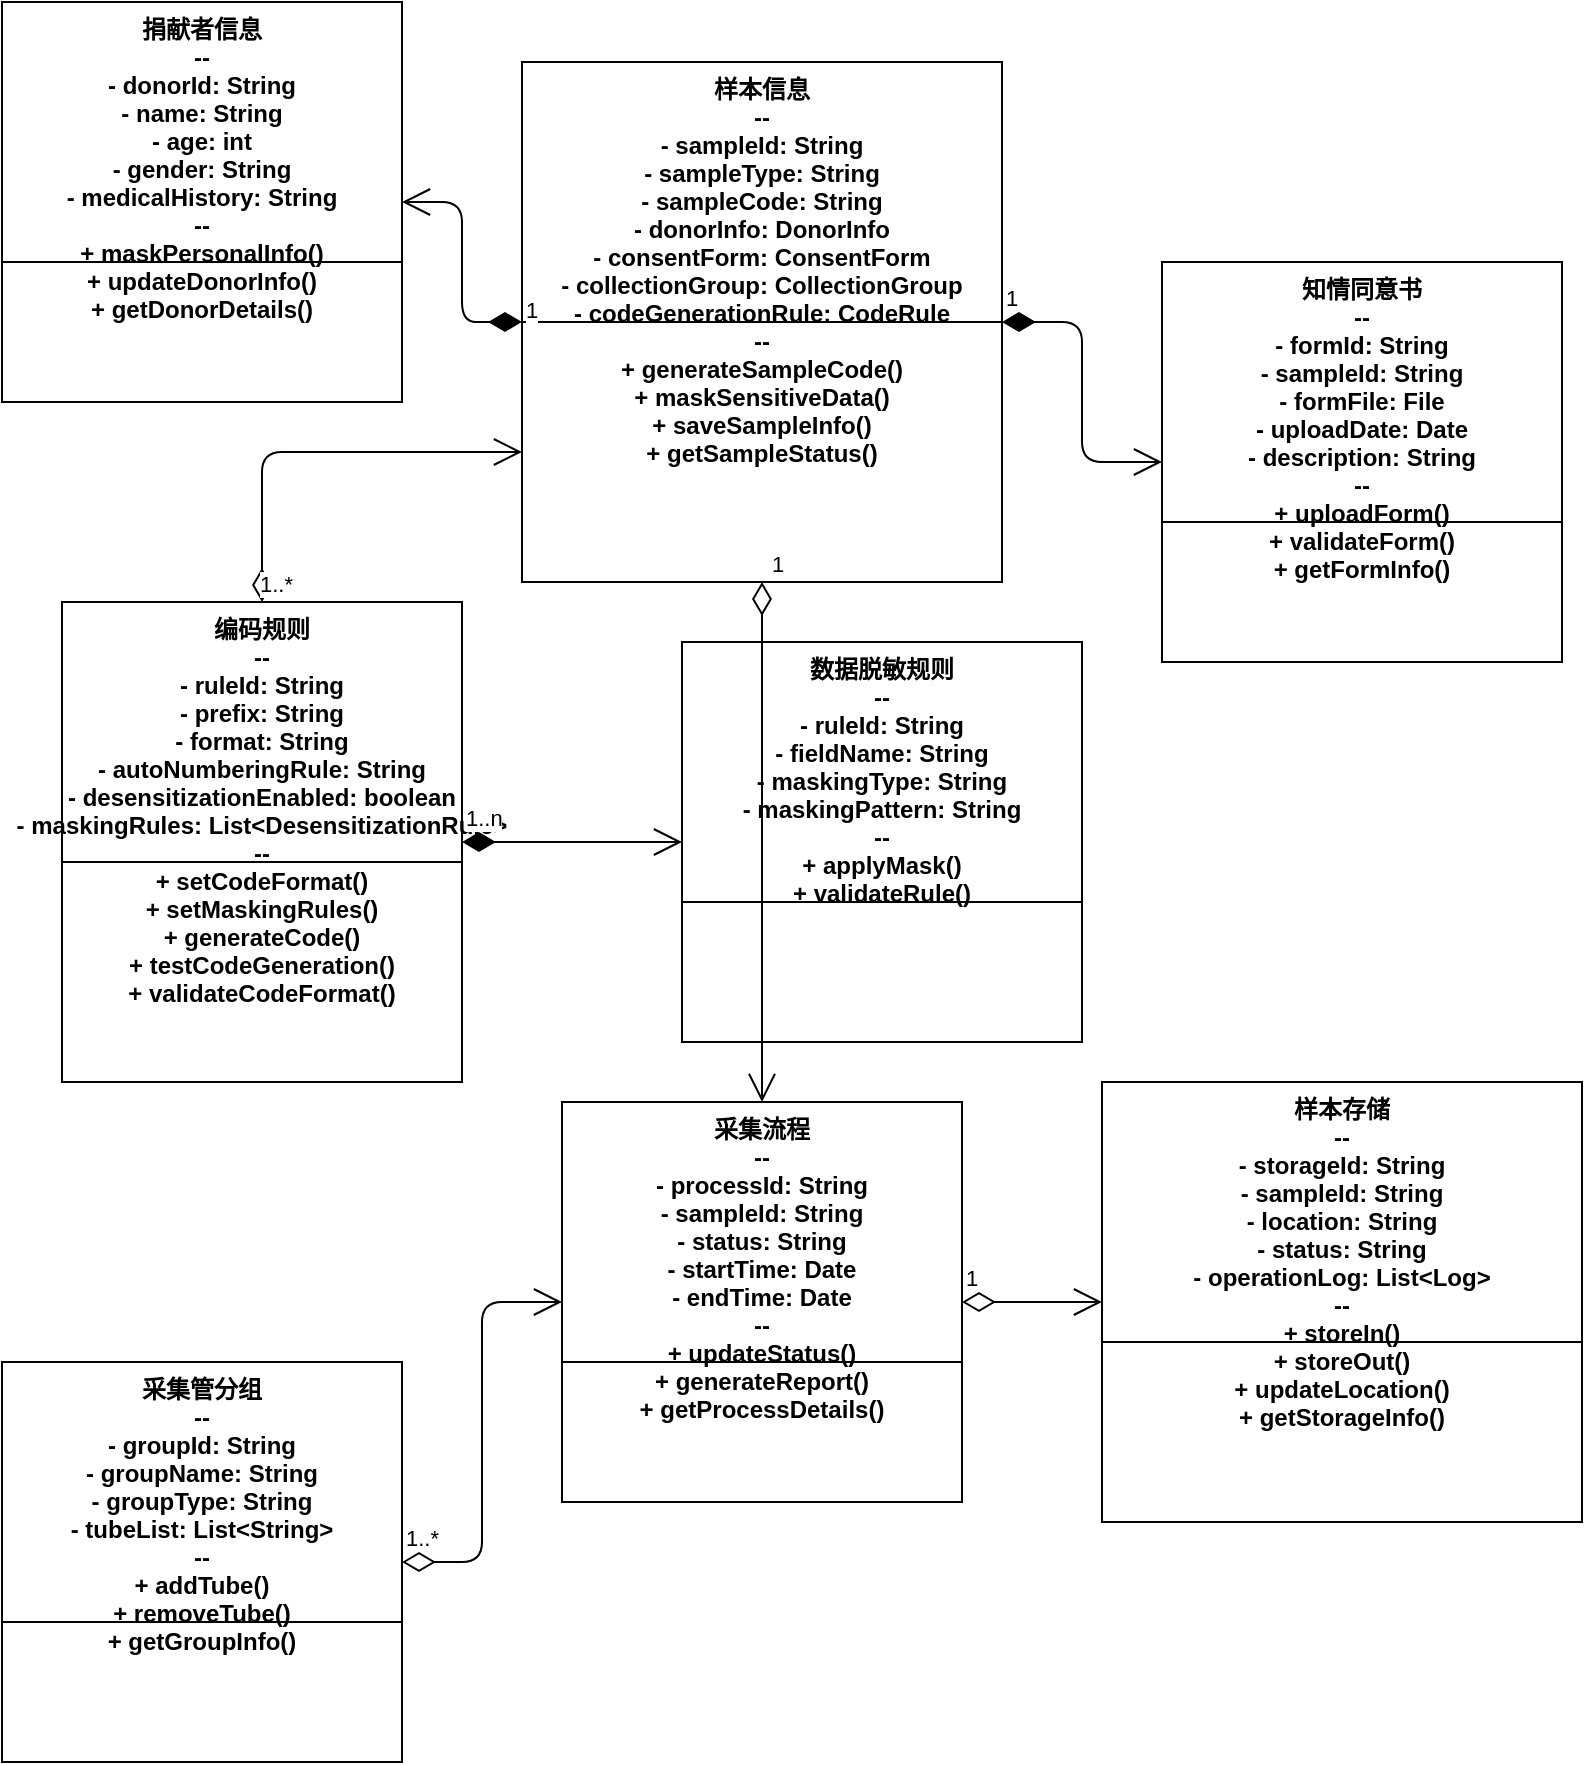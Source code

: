 <mxfile>
    <diagram id="sample-class-diagram" name="样本信息管理系统类图">
        <mxGraphModel dx="716" dy="890" grid="1" gridSize="10" guides="1" tooltips="1" connect="1" arrows="1" fold="1" page="1" pageScale="1" pageWidth="827" pageHeight="1169" math="0" shadow="0">
            <root>
                <mxCell id="0"/>
                <mxCell id="1" parent="0"/>
                <mxCell id="SampleInfo" value="样本信息&#10;--&#10;- sampleId: String&#10;- sampleType: String&#10;- sampleCode: String&#10;- donorInfo: DonorInfo&#10;- consentForm: ConsentForm&#10;- collectionGroup: CollectionGroup&#10;- codeGenerationRule: CodeRule&#10;--&#10;+ generateSampleCode()&#10;+ maskSensitiveData()&#10;+ saveSampleInfo()&#10;+ getSampleStatus()" style="swimlane;fontStyle=1;align=center;verticalAlign=top;childLayout=stackLayout;horizontal=1;startSize=130;horizontalStack=0;resizeParent=1;resizeParentMax=0;resizeLast=0;collapsible=1;marginBottom=0;" parent="1" vertex="1">
                    <mxGeometry x="280" y="40" width="240" height="260" as="geometry"/>
                </mxCell>
                <mxCell id="DonorInfo" value="捐献者信息&#10;--&#10;- donorId: String&#10;- name: String&#10;- age: int&#10;- gender: String&#10;- medicalHistory: String&#10;--&#10;+ maskPersonalInfo()&#10;+ updateDonorInfo()&#10;+ getDonorDetails()" style="swimlane;fontStyle=1;align=center;verticalAlign=top;childLayout=stackLayout;horizontal=1;startSize=130;horizontalStack=0;resizeParent=1;resizeParentMax=0;resizeLast=0;collapsible=1;marginBottom=0;" parent="1" vertex="1">
                    <mxGeometry x="20" y="10" width="200" height="200" as="geometry"/>
                </mxCell>
                <mxCell id="ConsentForm" value="知情同意书&#10;--&#10;- formId: String&#10;- sampleId: String&#10;- formFile: File&#10;- uploadDate: Date&#10;- description: String&#10;--&#10;+ uploadForm()&#10;+ validateForm()&#10;+ getFormInfo()" style="swimlane;fontStyle=1;align=center;verticalAlign=top;childLayout=stackLayout;horizontal=1;startSize=130;horizontalStack=0;resizeParent=1;resizeParentMax=0;resizeLast=0;collapsible=1;marginBottom=0;" parent="1" vertex="1">
                    <mxGeometry x="600" y="140" width="200" height="200" as="geometry"/>
                </mxCell>
                <mxCell id="CollectionProcess" value="采集流程&#10;--&#10;- processId: String&#10;- sampleId: String&#10;- status: String&#10;- startTime: Date&#10;- endTime: Date&#10;--&#10;+ updateStatus()&#10;+ generateReport()&#10;+ getProcessDetails()" style="swimlane;fontStyle=1;align=center;verticalAlign=top;childLayout=stackLayout;horizontal=1;startSize=130;horizontalStack=0;resizeParent=1;resizeParentMax=0;resizeLast=0;collapsible=1;marginBottom=0;" parent="1" vertex="1">
                    <mxGeometry x="300" y="560" width="200" height="200" as="geometry"/>
                </mxCell>
                <mxCell id="SampleStorage" value="样本存储&#10;--&#10;- storageId: String&#10;- sampleId: String&#10;- location: String&#10;- status: String&#10;- operationLog: List&lt;Log&gt;&#10;--&#10;+ storeIn()&#10;+ storeOut()&#10;+ updateLocation()&#10;+ getStorageInfo()" style="swimlane;fontStyle=1;align=center;verticalAlign=top;childLayout=stackLayout;horizontal=1;startSize=130;horizontalStack=0;resizeParent=1;resizeParentMax=0;resizeLast=0;collapsible=1;marginBottom=0;" parent="1" vertex="1">
                    <mxGeometry x="570" y="550" width="240" height="220" as="geometry"/>
                </mxCell>
                <mxCell id="CodeRule" value="编码规则&#10;--&#10;- ruleId: String&#10;- prefix: String&#10;- format: String&#10;- autoNumberingRule: String&#10;- desensitizationEnabled: boolean&#10;- maskingRules: List&lt;DesensitizationRule&gt;&#10;--&#10;+ setCodeFormat()&#10;+ setMaskingRules()&#10;+ generateCode()&#10;+ testCodeGeneration()&#10;+ validateCodeFormat()" style="swimlane;fontStyle=1;align=center;verticalAlign=top;childLayout=stackLayout;horizontal=1;startSize=130;horizontalStack=0;resizeParent=1;resizeParentMax=0;resizeLast=0;collapsible=1;marginBottom=0;" parent="1" vertex="1">
                    <mxGeometry x="50" y="310" width="200" height="240" as="geometry"/>
                </mxCell>
                <mxCell id="DesensitizationRule" value="数据脱敏规则&#10;--&#10;- ruleId: String&#10;- fieldName: String&#10;- maskingType: String&#10;- maskingPattern: String&#10;--&#10;+ applyMask()&#10;+ validateRule()" style="swimlane;fontStyle=1;align=center;verticalAlign=top;childLayout=stackLayout;horizontal=1;startSize=130;horizontalStack=0;resizeParent=1;resizeParentMax=0;resizeLast=0;collapsible=1;marginBottom=0;" vertex="1" parent="1">
                    <mxGeometry x="360" y="330" width="200" height="200" as="geometry"/>
                </mxCell>
                <mxCell id="rel7" value="1..n" style="endArrow=open;html=1;endSize=12;startArrow=diamondThin;startSize=14;startFill=1;edgeStyle=orthogonalEdgeStyle;align=left;verticalAlign=bottom;exitX=1;exitY=0.5;exitDx=0;exitDy=0;entryX=0;entryY=0.5;entryDx=0;entryDy=0;" edge="1" parent="1" source="CodeRule" target="DesensitizationRule">
                    <mxGeometry x="-1" y="3" relative="1" as="geometry"/>
                </mxCell>
                <mxCell id="rel1" value="1" style="endArrow=open;html=1;endSize=12;startArrow=diamondThin;startSize=14;startFill=1;edgeStyle=orthogonalEdgeStyle;align=left;verticalAlign=bottom;exitX=0;exitY=0.5;exitDx=0;exitDy=0;entryX=1;entryY=0.5;entryDx=0;entryDy=0;" parent="1" source="SampleInfo" target="DonorInfo" edge="1">
                    <mxGeometry x="-1" y="3" relative="1" as="geometry"/>
                </mxCell>
                <mxCell id="rel2" value="1" style="endArrow=open;html=1;endSize=12;startArrow=diamondThin;startSize=14;startFill=1;edgeStyle=orthogonalEdgeStyle;align=left;verticalAlign=bottom;exitX=1;exitY=0.5;exitDx=0;exitDy=0;entryX=0;entryY=0.5;entryDx=0;entryDy=0;" parent="1" source="SampleInfo" target="ConsentForm" edge="1">
                    <mxGeometry x="-1" y="3" relative="1" as="geometry"/>
                </mxCell>
                <mxCell id="rel3" value="1" style="endArrow=open;html=1;endSize=12;startArrow=diamondThin;startSize=14;startFill=0;edgeStyle=orthogonalEdgeStyle;align=left;verticalAlign=bottom;exitX=0.5;exitY=1;exitDx=0;exitDy=0;entryX=0.5;entryY=0;entryDx=0;entryDy=0;" parent="1" source="SampleInfo" target="CollectionProcess" edge="1">
                    <mxGeometry x="-1" y="3" relative="1" as="geometry"/>
                </mxCell>
                <mxCell id="rel4" value="1..*" style="endArrow=open;html=1;endSize=12;startArrow=diamondThin;startSize=14;startFill=0;edgeStyle=orthogonalEdgeStyle;align=left;verticalAlign=bottom;exitX=1;exitY=0.5;exitDx=0;exitDy=0;entryX=0;entryY=0.5;entryDx=0;entryDy=0;" parent="1" source="CollectionGroup" target="CollectionProcess" edge="1">
                    <mxGeometry x="-1" y="3" relative="1" as="geometry"/>
                </mxCell>
                <mxCell id="rel5" value="1" style="endArrow=open;html=1;endSize=12;startArrow=diamondThin;startSize=14;startFill=0;edgeStyle=orthogonalEdgeStyle;align=left;verticalAlign=bottom;exitX=1;exitY=0.5;exitDx=0;exitDy=0;entryX=0;entryY=0.5;entryDx=0;entryDy=0;" parent="1" source="CollectionProcess" target="SampleStorage" edge="1">
                    <mxGeometry x="-1" y="3" relative="1" as="geometry"/>
                </mxCell>
                <mxCell id="rel6" value="1..*" style="endArrow=open;html=1;endSize=12;startArrow=diamondThin;startSize=14;startFill=0;edgeStyle=orthogonalEdgeStyle;align=left;verticalAlign=bottom;exitX=0.5;exitY=0;exitDx=0;exitDy=0;entryX=0;entryY=0.75;entryDx=0;entryDy=0;" parent="1" source="CodeRule" target="SampleInfo" edge="1">
                    <mxGeometry x="-1" y="3" relative="1" as="geometry"/>
                </mxCell>
                <mxCell id="CollectionGroup" value="采集管分组&#10;--&#10;- groupId: String&#10;- groupName: String&#10;- groupType: String&#10;- tubeList: List&lt;String&gt;&#10;--&#10;+ addTube()&#10;+ removeTube()&#10;+ getGroupInfo()" style="swimlane;fontStyle=1;align=center;verticalAlign=top;childLayout=stackLayout;horizontal=1;startSize=130;horizontalStack=0;resizeParent=1;resizeParentMax=0;resizeLast=0;collapsible=1;marginBottom=0;" parent="1" vertex="1">
                    <mxGeometry x="20" y="690" width="200" height="200" as="geometry"/>
                </mxCell>
            </root>
        </mxGraphModel>
    </diagram>
</mxfile>